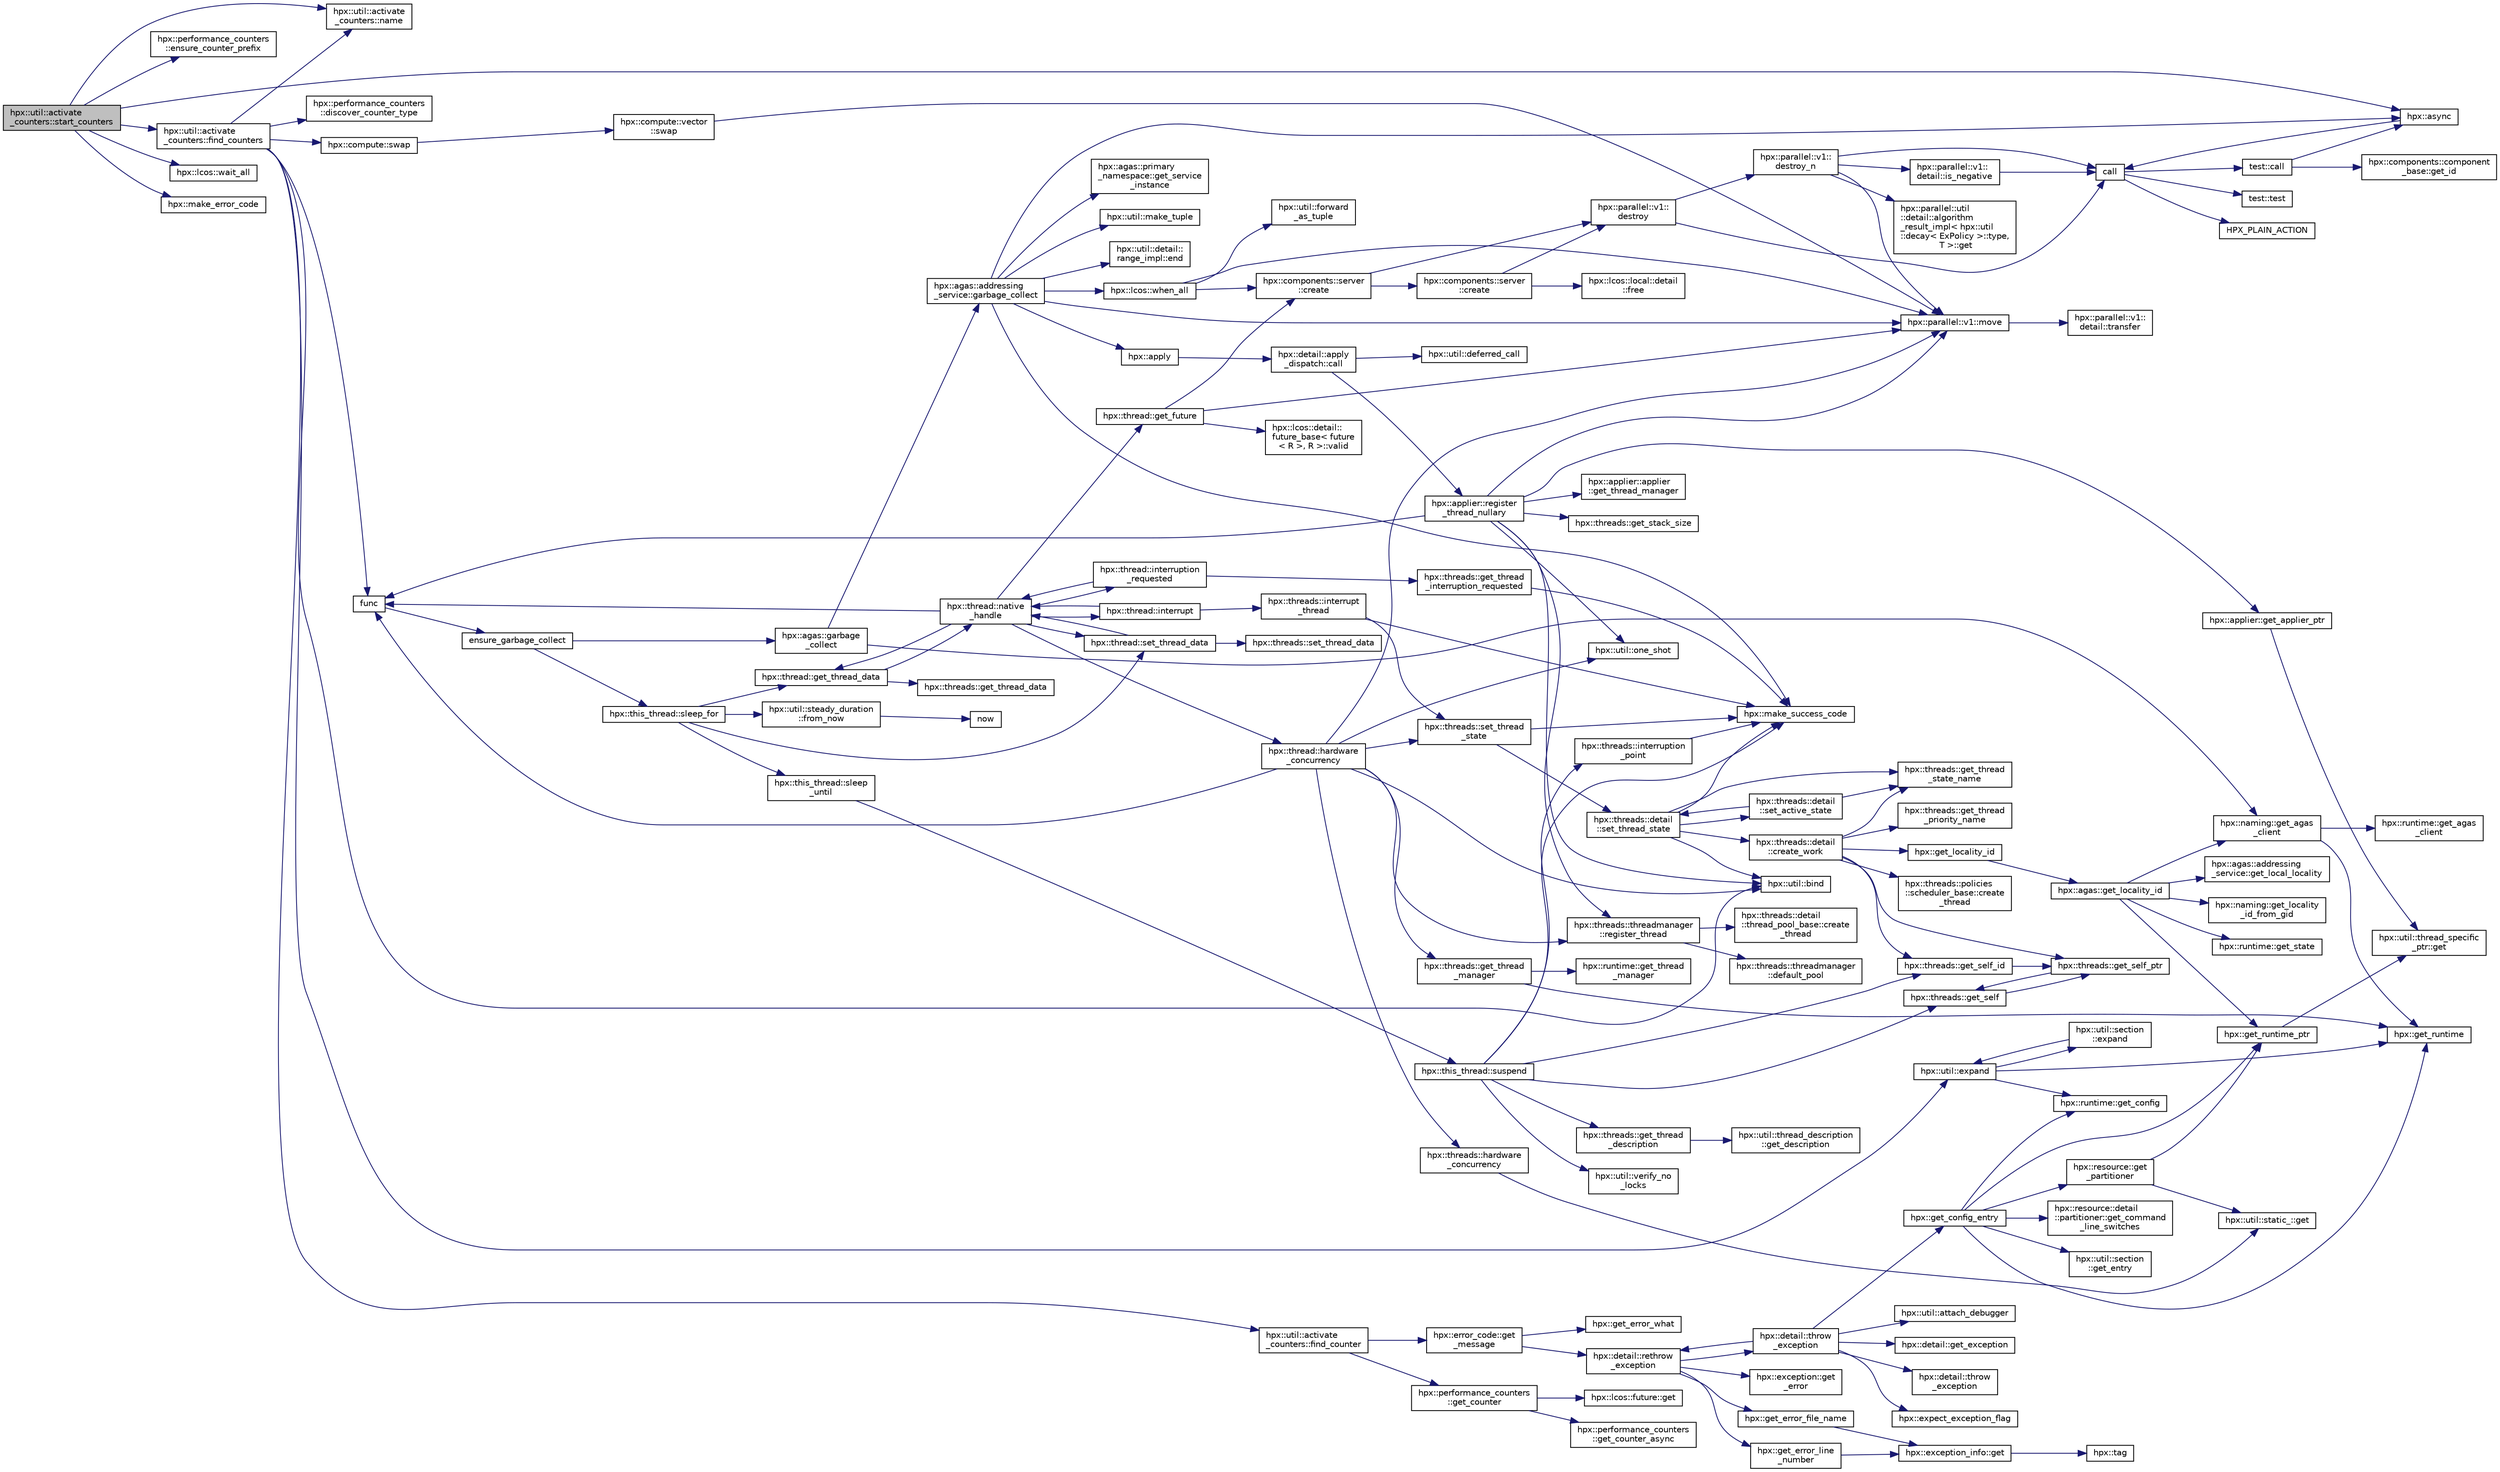 digraph "hpx::util::activate_counters::start_counters"
{
  edge [fontname="Helvetica",fontsize="10",labelfontname="Helvetica",labelfontsize="10"];
  node [fontname="Helvetica",fontsize="10",shape=record];
  rankdir="LR";
  Node309 [label="hpx::util::activate\l_counters::start_counters",height=0.2,width=0.4,color="black", fillcolor="grey75", style="filled", fontcolor="black"];
  Node309 -> Node310 [color="midnightblue",fontsize="10",style="solid",fontname="Helvetica"];
  Node310 [label="hpx::util::activate\l_counters::name",height=0.2,width=0.4,color="black", fillcolor="white", style="filled",URL="$d9/d0b/classhpx_1_1util_1_1activate__counters.html#a8767d09bbc1eaff8fbbfc1d9709897b6"];
  Node309 -> Node311 [color="midnightblue",fontsize="10",style="solid",fontname="Helvetica"];
  Node311 [label="hpx::performance_counters\l::ensure_counter_prefix",height=0.2,width=0.4,color="black", fillcolor="white", style="filled",URL="$d0/d36/namespacehpx_1_1performance__counters.html#af0b1efba2df501bf2e11f2b55f1b35ef"];
  Node309 -> Node312 [color="midnightblue",fontsize="10",style="solid",fontname="Helvetica"];
  Node312 [label="hpx::util::activate\l_counters::find_counters",height=0.2,width=0.4,color="black", fillcolor="white", style="filled",URL="$d9/d0b/classhpx_1_1util_1_1activate__counters.html#a797f766dd5e2416f54a5a91b267bedd4"];
  Node312 -> Node313 [color="midnightblue",fontsize="10",style="solid",fontname="Helvetica"];
  Node313 [label="hpx::compute::swap",height=0.2,width=0.4,color="black", fillcolor="white", style="filled",URL="$d2/d7a/namespacehpx_1_1compute.html#aaaff8090fc8dfbf017866ab8203e20d5",tooltip="Effects: x.swap(y);. "];
  Node313 -> Node314 [color="midnightblue",fontsize="10",style="solid",fontname="Helvetica"];
  Node314 [label="hpx::compute::vector\l::swap",height=0.2,width=0.4,color="black", fillcolor="white", style="filled",URL="$d3/d81/classhpx_1_1compute_1_1vector.html#a8e24c9f3b4b2c93542a1d78a08974d0d"];
  Node314 -> Node315 [color="midnightblue",fontsize="10",style="solid",fontname="Helvetica"];
  Node315 [label="hpx::parallel::v1::move",height=0.2,width=0.4,color="black", fillcolor="white", style="filled",URL="$db/db9/namespacehpx_1_1parallel_1_1v1.html#aa7c4ede081ce786c9d1eb1adff495cfc"];
  Node315 -> Node316 [color="midnightblue",fontsize="10",style="solid",fontname="Helvetica"];
  Node316 [label="hpx::parallel::v1::\ldetail::transfer",height=0.2,width=0.4,color="black", fillcolor="white", style="filled",URL="$d2/ddd/namespacehpx_1_1parallel_1_1v1_1_1detail.html#ab1b56a05e1885ca7cc7ffa1804dd2f3c"];
  Node312 -> Node317 [color="midnightblue",fontsize="10",style="solid",fontname="Helvetica"];
  Node317 [label="func",height=0.2,width=0.4,color="black", fillcolor="white", style="filled",URL="$d8/dfd/id__type__ref__counting__1032_8cpp.html#ab811b86ea5107ffb3351fcaa29d2c652"];
  Node317 -> Node318 [color="midnightblue",fontsize="10",style="solid",fontname="Helvetica"];
  Node318 [label="ensure_garbage_collect",height=0.2,width=0.4,color="black", fillcolor="white", style="filled",URL="$d8/dfd/id__type__ref__counting__1032_8cpp.html#a5264b94bf7c262ac0e521fb290d476d5"];
  Node318 -> Node319 [color="midnightblue",fontsize="10",style="solid",fontname="Helvetica"];
  Node319 [label="hpx::this_thread::sleep_for",height=0.2,width=0.4,color="black", fillcolor="white", style="filled",URL="$d9/d52/namespacehpx_1_1this__thread.html#afc042a5a5fa52eef2d1d177a343435cf"];
  Node319 -> Node320 [color="midnightblue",fontsize="10",style="solid",fontname="Helvetica"];
  Node320 [label="hpx::this_thread::sleep\l_until",height=0.2,width=0.4,color="black", fillcolor="white", style="filled",URL="$d9/d52/namespacehpx_1_1this__thread.html#ae12a853980115b23ff0ab8ca06622658"];
  Node320 -> Node321 [color="midnightblue",fontsize="10",style="solid",fontname="Helvetica"];
  Node321 [label="hpx::this_thread::suspend",height=0.2,width=0.4,color="black", fillcolor="white", style="filled",URL="$d9/d52/namespacehpx_1_1this__thread.html#aca220026fb3014c0881d129fe31c0073"];
  Node321 -> Node322 [color="midnightblue",fontsize="10",style="solid",fontname="Helvetica"];
  Node322 [label="hpx::threads::get_self",height=0.2,width=0.4,color="black", fillcolor="white", style="filled",URL="$d7/d28/namespacehpx_1_1threads.html#a07daf4d6d29233f20d66d41ab7b5b8e8"];
  Node322 -> Node323 [color="midnightblue",fontsize="10",style="solid",fontname="Helvetica"];
  Node323 [label="hpx::threads::get_self_ptr",height=0.2,width=0.4,color="black", fillcolor="white", style="filled",URL="$d7/d28/namespacehpx_1_1threads.html#a22877ae347ad884cde3a51397dad6c53"];
  Node323 -> Node322 [color="midnightblue",fontsize="10",style="solid",fontname="Helvetica"];
  Node321 -> Node324 [color="midnightblue",fontsize="10",style="solid",fontname="Helvetica"];
  Node324 [label="hpx::threads::get_self_id",height=0.2,width=0.4,color="black", fillcolor="white", style="filled",URL="$d7/d28/namespacehpx_1_1threads.html#afafe0f900b9fac3d4ed3c747625c1cfe"];
  Node324 -> Node323 [color="midnightblue",fontsize="10",style="solid",fontname="Helvetica"];
  Node321 -> Node325 [color="midnightblue",fontsize="10",style="solid",fontname="Helvetica"];
  Node325 [label="hpx::threads::interruption\l_point",height=0.2,width=0.4,color="black", fillcolor="white", style="filled",URL="$d7/d28/namespacehpx_1_1threads.html#ada6ec56a12b050707311d8c628089059"];
  Node325 -> Node326 [color="midnightblue",fontsize="10",style="solid",fontname="Helvetica"];
  Node326 [label="hpx::make_success_code",height=0.2,width=0.4,color="black", fillcolor="white", style="filled",URL="$d8/d83/namespacehpx.html#a0e8512a8f49e2a6c8185061181419d8f",tooltip="Returns error_code(hpx::success, \"success\", mode). "];
  Node321 -> Node327 [color="midnightblue",fontsize="10",style="solid",fontname="Helvetica"];
  Node327 [label="hpx::util::verify_no\l_locks",height=0.2,width=0.4,color="black", fillcolor="white", style="filled",URL="$df/dad/namespacehpx_1_1util.html#ae0e1837ee6f09b79b26c2e788d2e9fc9"];
  Node321 -> Node328 [color="midnightblue",fontsize="10",style="solid",fontname="Helvetica"];
  Node328 [label="hpx::threads::get_thread\l_description",height=0.2,width=0.4,color="black", fillcolor="white", style="filled",URL="$d7/d28/namespacehpx_1_1threads.html#a42fc18a7a680f4e8bc633a4b4c956701"];
  Node328 -> Node329 [color="midnightblue",fontsize="10",style="solid",fontname="Helvetica"];
  Node329 [label="hpx::util::thread_description\l::get_description",height=0.2,width=0.4,color="black", fillcolor="white", style="filled",URL="$df/d9e/structhpx_1_1util_1_1thread__description.html#a8c834e14eca6eb228188022577f9f952"];
  Node321 -> Node326 [color="midnightblue",fontsize="10",style="solid",fontname="Helvetica"];
  Node319 -> Node330 [color="midnightblue",fontsize="10",style="solid",fontname="Helvetica"];
  Node330 [label="hpx::util::steady_duration\l::from_now",height=0.2,width=0.4,color="black", fillcolor="white", style="filled",URL="$d9/d4f/classhpx_1_1util_1_1steady__duration.html#a0132206d767cd0f7395507b40111a153"];
  Node330 -> Node331 [color="midnightblue",fontsize="10",style="solid",fontname="Helvetica"];
  Node331 [label="now",height=0.2,width=0.4,color="black", fillcolor="white", style="filled",URL="$de/db3/1d__stencil__1__omp_8cpp.html#a89e9667753dccfac455bd37a7a3a7b16"];
  Node319 -> Node332 [color="midnightblue",fontsize="10",style="solid",fontname="Helvetica"];
  Node332 [label="hpx::thread::get_thread_data",height=0.2,width=0.4,color="black", fillcolor="white", style="filled",URL="$de/d9b/classhpx_1_1thread.html#a4535ef82cec3b953d2c941d20e3e3904"];
  Node332 -> Node333 [color="midnightblue",fontsize="10",style="solid",fontname="Helvetica"];
  Node333 [label="hpx::threads::get_thread_data",height=0.2,width=0.4,color="black", fillcolor="white", style="filled",URL="$d7/d28/namespacehpx_1_1threads.html#a8737931ff6303807225f735b2b384ae4"];
  Node332 -> Node334 [color="midnightblue",fontsize="10",style="solid",fontname="Helvetica"];
  Node334 [label="hpx::thread::native\l_handle",height=0.2,width=0.4,color="black", fillcolor="white", style="filled",URL="$de/d9b/classhpx_1_1thread.html#acf48190d264ab64c1c4ec99d0b421b5a"];
  Node334 -> Node335 [color="midnightblue",fontsize="10",style="solid",fontname="Helvetica"];
  Node335 [label="hpx::thread::hardware\l_concurrency",height=0.2,width=0.4,color="black", fillcolor="white", style="filled",URL="$de/d9b/classhpx_1_1thread.html#a8e4fff210e02485ba493bc3a2a956c03"];
  Node335 -> Node336 [color="midnightblue",fontsize="10",style="solid",fontname="Helvetica"];
  Node336 [label="hpx::threads::hardware\l_concurrency",height=0.2,width=0.4,color="black", fillcolor="white", style="filled",URL="$d7/d28/namespacehpx_1_1threads.html#aa8752a235478d2ad7b5ac467b63ab527"];
  Node336 -> Node337 [color="midnightblue",fontsize="10",style="solid",fontname="Helvetica"];
  Node337 [label="hpx::util::static_::get",height=0.2,width=0.4,color="black", fillcolor="white", style="filled",URL="$d3/dbb/structhpx_1_1util_1_1static__.html#a2967c633948a3bf17a3b5405ef5a8318"];
  Node335 -> Node317 [color="midnightblue",fontsize="10",style="solid",fontname="Helvetica"];
  Node335 -> Node338 [color="midnightblue",fontsize="10",style="solid",fontname="Helvetica"];
  Node338 [label="hpx::util::bind",height=0.2,width=0.4,color="black", fillcolor="white", style="filled",URL="$df/dad/namespacehpx_1_1util.html#ad844caedf82a0173d6909d910c3e48c6"];
  Node335 -> Node339 [color="midnightblue",fontsize="10",style="solid",fontname="Helvetica"];
  Node339 [label="hpx::util::one_shot",height=0.2,width=0.4,color="black", fillcolor="white", style="filled",URL="$df/dad/namespacehpx_1_1util.html#a273e61be42a72415291e0ec0a4f28c7a"];
  Node335 -> Node315 [color="midnightblue",fontsize="10",style="solid",fontname="Helvetica"];
  Node335 -> Node340 [color="midnightblue",fontsize="10",style="solid",fontname="Helvetica"];
  Node340 [label="hpx::threads::get_thread\l_manager",height=0.2,width=0.4,color="black", fillcolor="white", style="filled",URL="$d7/d28/namespacehpx_1_1threads.html#a076973c3a53beadde7d967e22c4f6cce"];
  Node340 -> Node341 [color="midnightblue",fontsize="10",style="solid",fontname="Helvetica"];
  Node341 [label="hpx::get_runtime",height=0.2,width=0.4,color="black", fillcolor="white", style="filled",URL="$d8/d83/namespacehpx.html#aef902cc6c7dd3b9fbadf34d1e850a070"];
  Node340 -> Node342 [color="midnightblue",fontsize="10",style="solid",fontname="Helvetica"];
  Node342 [label="hpx::runtime::get_thread\l_manager",height=0.2,width=0.4,color="black", fillcolor="white", style="filled",URL="$d0/d7b/classhpx_1_1runtime.html#a865b12d57fcd44a8d3dda3e35414f563"];
  Node335 -> Node343 [color="midnightblue",fontsize="10",style="solid",fontname="Helvetica"];
  Node343 [label="hpx::threads::threadmanager\l::register_thread",height=0.2,width=0.4,color="black", fillcolor="white", style="filled",URL="$d5/daa/classhpx_1_1threads_1_1threadmanager.html#a7f79c7578e08a60ca45eb276ce8133d8"];
  Node343 -> Node344 [color="midnightblue",fontsize="10",style="solid",fontname="Helvetica"];
  Node344 [label="hpx::threads::threadmanager\l::default_pool",height=0.2,width=0.4,color="black", fillcolor="white", style="filled",URL="$d5/daa/classhpx_1_1threads_1_1threadmanager.html#a851f067d03b5dd1c5e6a9a6a841e05df"];
  Node343 -> Node345 [color="midnightblue",fontsize="10",style="solid",fontname="Helvetica"];
  Node345 [label="hpx::threads::detail\l::thread_pool_base::create\l_thread",height=0.2,width=0.4,color="black", fillcolor="white", style="filled",URL="$de/dae/classhpx_1_1threads_1_1detail_1_1thread__pool__base.html#ad35d3779eef6f4528e62a26d71b34b34"];
  Node335 -> Node346 [color="midnightblue",fontsize="10",style="solid",fontname="Helvetica"];
  Node346 [label="hpx::threads::set_thread\l_state",height=0.2,width=0.4,color="black", fillcolor="white", style="filled",URL="$d7/d28/namespacehpx_1_1threads.html#ac0690ad16ad778bcc79dcd727cc33025",tooltip="Set the thread state of the thread referenced by the thread_id id. "];
  Node346 -> Node326 [color="midnightblue",fontsize="10",style="solid",fontname="Helvetica"];
  Node346 -> Node347 [color="midnightblue",fontsize="10",style="solid",fontname="Helvetica"];
  Node347 [label="hpx::threads::detail\l::set_thread_state",height=0.2,width=0.4,color="black", fillcolor="white", style="filled",URL="$d2/dd1/namespacehpx_1_1threads_1_1detail.html#af85ddc854c4a149bf1738eb1b111b9ab"];
  Node347 -> Node348 [color="midnightblue",fontsize="10",style="solid",fontname="Helvetica"];
  Node348 [label="hpx::threads::get_thread\l_state_name",height=0.2,width=0.4,color="black", fillcolor="white", style="filled",URL="$d7/d28/namespacehpx_1_1threads.html#a26f91ea8d2195f165c033241c5cd11db"];
  Node347 -> Node326 [color="midnightblue",fontsize="10",style="solid",fontname="Helvetica"];
  Node347 -> Node338 [color="midnightblue",fontsize="10",style="solid",fontname="Helvetica"];
  Node347 -> Node349 [color="midnightblue",fontsize="10",style="solid",fontname="Helvetica"];
  Node349 [label="hpx::threads::detail\l::set_active_state",height=0.2,width=0.4,color="black", fillcolor="white", style="filled",URL="$d2/dd1/namespacehpx_1_1threads_1_1detail.html#a45884a5bf04ad66a4f259231a3947e76"];
  Node349 -> Node348 [color="midnightblue",fontsize="10",style="solid",fontname="Helvetica"];
  Node349 -> Node347 [color="midnightblue",fontsize="10",style="solid",fontname="Helvetica"];
  Node347 -> Node350 [color="midnightblue",fontsize="10",style="solid",fontname="Helvetica"];
  Node350 [label="hpx::threads::detail\l::create_work",height=0.2,width=0.4,color="black", fillcolor="white", style="filled",URL="$d2/dd1/namespacehpx_1_1threads_1_1detail.html#ae22384a3c1b1a1940032fad068fb54b1"];
  Node350 -> Node348 [color="midnightblue",fontsize="10",style="solid",fontname="Helvetica"];
  Node350 -> Node351 [color="midnightblue",fontsize="10",style="solid",fontname="Helvetica"];
  Node351 [label="hpx::threads::get_thread\l_priority_name",height=0.2,width=0.4,color="black", fillcolor="white", style="filled",URL="$d7/d28/namespacehpx_1_1threads.html#a9c6b2fec0c1cf5b06ff83ce756ca6d42"];
  Node350 -> Node323 [color="midnightblue",fontsize="10",style="solid",fontname="Helvetica"];
  Node350 -> Node324 [color="midnightblue",fontsize="10",style="solid",fontname="Helvetica"];
  Node350 -> Node352 [color="midnightblue",fontsize="10",style="solid",fontname="Helvetica"];
  Node352 [label="hpx::get_locality_id",height=0.2,width=0.4,color="black", fillcolor="white", style="filled",URL="$d8/d83/namespacehpx.html#a158d7c54a657bb364c1704033010697b",tooltip="Return the number of the locality this function is being called from. "];
  Node352 -> Node353 [color="midnightblue",fontsize="10",style="solid",fontname="Helvetica"];
  Node353 [label="hpx::agas::get_locality_id",height=0.2,width=0.4,color="black", fillcolor="white", style="filled",URL="$dc/d54/namespacehpx_1_1agas.html#a491cc2ddecdf0f1a9129900caa6a4d3e"];
  Node353 -> Node354 [color="midnightblue",fontsize="10",style="solid",fontname="Helvetica"];
  Node354 [label="hpx::get_runtime_ptr",height=0.2,width=0.4,color="black", fillcolor="white", style="filled",URL="$d8/d83/namespacehpx.html#af29daf2bb3e01b4d6495a1742b6cce64"];
  Node354 -> Node355 [color="midnightblue",fontsize="10",style="solid",fontname="Helvetica"];
  Node355 [label="hpx::util::thread_specific\l_ptr::get",height=0.2,width=0.4,color="black", fillcolor="white", style="filled",URL="$d4/d4c/structhpx_1_1util_1_1thread__specific__ptr.html#a3b27d8520710478aa41d1f74206bdba9"];
  Node353 -> Node356 [color="midnightblue",fontsize="10",style="solid",fontname="Helvetica"];
  Node356 [label="hpx::runtime::get_state",height=0.2,width=0.4,color="black", fillcolor="white", style="filled",URL="$d0/d7b/classhpx_1_1runtime.html#ab405f80e060dac95d624520f38b0524c"];
  Node353 -> Node357 [color="midnightblue",fontsize="10",style="solid",fontname="Helvetica"];
  Node357 [label="hpx::naming::get_agas\l_client",height=0.2,width=0.4,color="black", fillcolor="white", style="filled",URL="$d4/dc9/namespacehpx_1_1naming.html#a0408fffd5d34b620712a801b0ae3b032"];
  Node357 -> Node341 [color="midnightblue",fontsize="10",style="solid",fontname="Helvetica"];
  Node357 -> Node358 [color="midnightblue",fontsize="10",style="solid",fontname="Helvetica"];
  Node358 [label="hpx::runtime::get_agas\l_client",height=0.2,width=0.4,color="black", fillcolor="white", style="filled",URL="$d0/d7b/classhpx_1_1runtime.html#aeb5dddd30d6b9861669af8ad44d1a96a"];
  Node353 -> Node359 [color="midnightblue",fontsize="10",style="solid",fontname="Helvetica"];
  Node359 [label="hpx::agas::addressing\l_service::get_local_locality",height=0.2,width=0.4,color="black", fillcolor="white", style="filled",URL="$db/d58/structhpx_1_1agas_1_1addressing__service.html#ab52c19a37c2a7a006c6c15f90ad0539c"];
  Node353 -> Node360 [color="midnightblue",fontsize="10",style="solid",fontname="Helvetica"];
  Node360 [label="hpx::naming::get_locality\l_id_from_gid",height=0.2,width=0.4,color="black", fillcolor="white", style="filled",URL="$d4/dc9/namespacehpx_1_1naming.html#a7fd43037784560bd04fda9b49e33529f"];
  Node350 -> Node361 [color="midnightblue",fontsize="10",style="solid",fontname="Helvetica"];
  Node361 [label="hpx::threads::policies\l::scheduler_base::create\l_thread",height=0.2,width=0.4,color="black", fillcolor="white", style="filled",URL="$dd/d7e/structhpx_1_1threads_1_1policies_1_1scheduler__base.html#ad3b05cd7f363cc8e8410ce368c3794e0"];
  Node334 -> Node362 [color="midnightblue",fontsize="10",style="solid",fontname="Helvetica"];
  Node362 [label="hpx::thread::interrupt",height=0.2,width=0.4,color="black", fillcolor="white", style="filled",URL="$de/d9b/classhpx_1_1thread.html#ac34d0d033aa743c476a79dbc2e1a8a39"];
  Node362 -> Node363 [color="midnightblue",fontsize="10",style="solid",fontname="Helvetica"];
  Node363 [label="hpx::threads::interrupt\l_thread",height=0.2,width=0.4,color="black", fillcolor="white", style="filled",URL="$d7/d28/namespacehpx_1_1threads.html#a6bdda1a2aab61b9b13d274b5155d7e73"];
  Node363 -> Node326 [color="midnightblue",fontsize="10",style="solid",fontname="Helvetica"];
  Node363 -> Node346 [color="midnightblue",fontsize="10",style="solid",fontname="Helvetica"];
  Node362 -> Node334 [color="midnightblue",fontsize="10",style="solid",fontname="Helvetica"];
  Node334 -> Node364 [color="midnightblue",fontsize="10",style="solid",fontname="Helvetica"];
  Node364 [label="hpx::thread::interruption\l_requested",height=0.2,width=0.4,color="black", fillcolor="white", style="filled",URL="$de/d9b/classhpx_1_1thread.html#a33276bb4c20bbb0b1978944e18ef71b8"];
  Node364 -> Node365 [color="midnightblue",fontsize="10",style="solid",fontname="Helvetica"];
  Node365 [label="hpx::threads::get_thread\l_interruption_requested",height=0.2,width=0.4,color="black", fillcolor="white", style="filled",URL="$d7/d28/namespacehpx_1_1threads.html#ae64a7fdb8b5c8bac7be0c8282672a03b"];
  Node365 -> Node326 [color="midnightblue",fontsize="10",style="solid",fontname="Helvetica"];
  Node364 -> Node334 [color="midnightblue",fontsize="10",style="solid",fontname="Helvetica"];
  Node334 -> Node366 [color="midnightblue",fontsize="10",style="solid",fontname="Helvetica"];
  Node366 [label="hpx::thread::get_future",height=0.2,width=0.4,color="black", fillcolor="white", style="filled",URL="$de/d9b/classhpx_1_1thread.html#a87fdb0d8da826366fc190ed224900a64"];
  Node366 -> Node367 [color="midnightblue",fontsize="10",style="solid",fontname="Helvetica"];
  Node367 [label="hpx::lcos::detail::\lfuture_base\< future\l\< R \>, R \>::valid",height=0.2,width=0.4,color="black", fillcolor="white", style="filled",URL="$d5/dd7/classhpx_1_1lcos_1_1detail_1_1future__base.html#aaf7beb7374815614363033bd96573e75"];
  Node366 -> Node368 [color="midnightblue",fontsize="10",style="solid",fontname="Helvetica"];
  Node368 [label="hpx::components::server\l::create",height=0.2,width=0.4,color="black", fillcolor="white", style="filled",URL="$d2/da2/namespacehpx_1_1components_1_1server.html#ac776c89f3d68ceb910e8cee9fa937ab4",tooltip="Create arrays of components using their default constructor. "];
  Node368 -> Node369 [color="midnightblue",fontsize="10",style="solid",fontname="Helvetica"];
  Node369 [label="hpx::components::server\l::create",height=0.2,width=0.4,color="black", fillcolor="white", style="filled",URL="$d2/da2/namespacehpx_1_1components_1_1server.html#a77d26de181c97b444565e230577981bd"];
  Node369 -> Node370 [color="midnightblue",fontsize="10",style="solid",fontname="Helvetica"];
  Node370 [label="hpx::lcos::local::detail\l::free",height=0.2,width=0.4,color="black", fillcolor="white", style="filled",URL="$d4/dcb/namespacehpx_1_1lcos_1_1local_1_1detail.html#a55a940f019734e9bb045dc123cd80e48"];
  Node369 -> Node371 [color="midnightblue",fontsize="10",style="solid",fontname="Helvetica"];
  Node371 [label="hpx::parallel::v1::\ldestroy",height=0.2,width=0.4,color="black", fillcolor="white", style="filled",URL="$db/db9/namespacehpx_1_1parallel_1_1v1.html#acf303558375048e8a7cc9a2c2e09477f"];
  Node371 -> Node372 [color="midnightblue",fontsize="10",style="solid",fontname="Helvetica"];
  Node372 [label="call",height=0.2,width=0.4,color="black", fillcolor="white", style="filled",URL="$d2/d67/promise__1620_8cpp.html#a58357f0b82bc761e1d0b9091ed563a70"];
  Node372 -> Node373 [color="midnightblue",fontsize="10",style="solid",fontname="Helvetica"];
  Node373 [label="test::test",height=0.2,width=0.4,color="black", fillcolor="white", style="filled",URL="$d8/d89/structtest.html#ab42d5ece712d716b04cb3f686f297a26"];
  Node372 -> Node374 [color="midnightblue",fontsize="10",style="solid",fontname="Helvetica"];
  Node374 [label="HPX_PLAIN_ACTION",height=0.2,width=0.4,color="black", fillcolor="white", style="filled",URL="$d2/d67/promise__1620_8cpp.html#ab96aab827a4b1fcaf66cfe0ba83fef23"];
  Node372 -> Node375 [color="midnightblue",fontsize="10",style="solid",fontname="Helvetica"];
  Node375 [label="test::call",height=0.2,width=0.4,color="black", fillcolor="white", style="filled",URL="$d8/d89/structtest.html#aeb29e7ed6518b9426ccf1344c52620ae"];
  Node375 -> Node376 [color="midnightblue",fontsize="10",style="solid",fontname="Helvetica"];
  Node376 [label="hpx::async",height=0.2,width=0.4,color="black", fillcolor="white", style="filled",URL="$d8/d83/namespacehpx.html#acb7d8e37b73b823956ce144f9a57eaa4"];
  Node376 -> Node372 [color="midnightblue",fontsize="10",style="solid",fontname="Helvetica"];
  Node375 -> Node377 [color="midnightblue",fontsize="10",style="solid",fontname="Helvetica"];
  Node377 [label="hpx::components::component\l_base::get_id",height=0.2,width=0.4,color="black", fillcolor="white", style="filled",URL="$d2/de6/classhpx_1_1components_1_1component__base.html#a4c8fd93514039bdf01c48d66d82b19cd"];
  Node371 -> Node378 [color="midnightblue",fontsize="10",style="solid",fontname="Helvetica"];
  Node378 [label="hpx::parallel::v1::\ldestroy_n",height=0.2,width=0.4,color="black", fillcolor="white", style="filled",URL="$db/db9/namespacehpx_1_1parallel_1_1v1.html#a71d0691132a300690163f5636bcd5bd3"];
  Node378 -> Node379 [color="midnightblue",fontsize="10",style="solid",fontname="Helvetica"];
  Node379 [label="hpx::parallel::v1::\ldetail::is_negative",height=0.2,width=0.4,color="black", fillcolor="white", style="filled",URL="$d2/ddd/namespacehpx_1_1parallel_1_1v1_1_1detail.html#adf2e40fc4b20ad0fd442ee3118a4d527"];
  Node379 -> Node372 [color="midnightblue",fontsize="10",style="solid",fontname="Helvetica"];
  Node378 -> Node380 [color="midnightblue",fontsize="10",style="solid",fontname="Helvetica"];
  Node380 [label="hpx::parallel::util\l::detail::algorithm\l_result_impl\< hpx::util\l::decay\< ExPolicy \>::type,\l T \>::get",height=0.2,width=0.4,color="black", fillcolor="white", style="filled",URL="$d2/d42/structhpx_1_1parallel_1_1util_1_1detail_1_1algorithm__result__impl.html#ab5b051e8ec74eff5e0e62fd63f5d377e"];
  Node378 -> Node315 [color="midnightblue",fontsize="10",style="solid",fontname="Helvetica"];
  Node378 -> Node372 [color="midnightblue",fontsize="10",style="solid",fontname="Helvetica"];
  Node368 -> Node371 [color="midnightblue",fontsize="10",style="solid",fontname="Helvetica"];
  Node366 -> Node315 [color="midnightblue",fontsize="10",style="solid",fontname="Helvetica"];
  Node334 -> Node332 [color="midnightblue",fontsize="10",style="solid",fontname="Helvetica"];
  Node334 -> Node381 [color="midnightblue",fontsize="10",style="solid",fontname="Helvetica"];
  Node381 [label="hpx::thread::set_thread_data",height=0.2,width=0.4,color="black", fillcolor="white", style="filled",URL="$de/d9b/classhpx_1_1thread.html#a7317a3cf5251f3b33c990449570d4cea"];
  Node381 -> Node382 [color="midnightblue",fontsize="10",style="solid",fontname="Helvetica"];
  Node382 [label="hpx::threads::set_thread_data",height=0.2,width=0.4,color="black", fillcolor="white", style="filled",URL="$d7/d28/namespacehpx_1_1threads.html#a00a625acc149fce3ae38e4340454acf7"];
  Node381 -> Node334 [color="midnightblue",fontsize="10",style="solid",fontname="Helvetica"];
  Node334 -> Node317 [color="midnightblue",fontsize="10",style="solid",fontname="Helvetica"];
  Node319 -> Node381 [color="midnightblue",fontsize="10",style="solid",fontname="Helvetica"];
  Node318 -> Node383 [color="midnightblue",fontsize="10",style="solid",fontname="Helvetica"];
  Node383 [label="hpx::agas::garbage\l_collect",height=0.2,width=0.4,color="black", fillcolor="white", style="filled",URL="$dc/d54/namespacehpx_1_1agas.html#a951337adc4f9bd6df00a50737468e911"];
  Node383 -> Node357 [color="midnightblue",fontsize="10",style="solid",fontname="Helvetica"];
  Node383 -> Node384 [color="midnightblue",fontsize="10",style="solid",fontname="Helvetica"];
  Node384 [label="hpx::agas::addressing\l_service::garbage_collect",height=0.2,width=0.4,color="black", fillcolor="white", style="filled",URL="$db/d58/structhpx_1_1agas_1_1addressing__service.html#a87dcae0eacf6e62d5103ebf516d86f63"];
  Node384 -> Node326 [color="midnightblue",fontsize="10",style="solid",fontname="Helvetica"];
  Node384 -> Node385 [color="midnightblue",fontsize="10",style="solid",fontname="Helvetica"];
  Node385 [label="hpx::agas::primary\l_namespace::get_service\l_instance",height=0.2,width=0.4,color="black", fillcolor="white", style="filled",URL="$d1/d43/structhpx_1_1agas_1_1primary__namespace.html#a7630ff0f30ff8c23b13b4672c5350e2e"];
  Node384 -> Node386 [color="midnightblue",fontsize="10",style="solid",fontname="Helvetica"];
  Node386 [label="hpx::util::make_tuple",height=0.2,width=0.4,color="black", fillcolor="white", style="filled",URL="$df/dad/namespacehpx_1_1util.html#a06fa74211a987d208e013f400a9f5328"];
  Node384 -> Node387 [color="midnightblue",fontsize="10",style="solid",fontname="Helvetica"];
  Node387 [label="hpx::util::detail::\lrange_impl::end",height=0.2,width=0.4,color="black", fillcolor="white", style="filled",URL="$d4/d4a/namespacehpx_1_1util_1_1detail_1_1range__impl.html#afb2ea48b0902f52ee4d8b764807b4316"];
  Node384 -> Node388 [color="midnightblue",fontsize="10",style="solid",fontname="Helvetica"];
  Node388 [label="hpx::apply",height=0.2,width=0.4,color="black", fillcolor="white", style="filled",URL="$d8/d83/namespacehpx.html#aa87762f0db0731d385f3fdfdb25d59fc"];
  Node388 -> Node389 [color="midnightblue",fontsize="10",style="solid",fontname="Helvetica"];
  Node389 [label="hpx::detail::apply\l_dispatch::call",height=0.2,width=0.4,color="black", fillcolor="white", style="filled",URL="$db/de8/structhpx_1_1detail_1_1apply__dispatch.html#a0755fab16d281e74bcff0f8045be9459"];
  Node389 -> Node390 [color="midnightblue",fontsize="10",style="solid",fontname="Helvetica"];
  Node390 [label="hpx::applier::register\l_thread_nullary",height=0.2,width=0.4,color="black", fillcolor="white", style="filled",URL="$d8/dcb/namespacehpx_1_1applier.html#a401cd1145927e58d74d1eb52aaccd936"];
  Node390 -> Node391 [color="midnightblue",fontsize="10",style="solid",fontname="Helvetica"];
  Node391 [label="hpx::applier::get_applier_ptr",height=0.2,width=0.4,color="black", fillcolor="white", style="filled",URL="$d8/dcb/namespacehpx_1_1applier.html#a617483cf2b77ad3a0aa428ade7b35299"];
  Node391 -> Node355 [color="midnightblue",fontsize="10",style="solid",fontname="Helvetica"];
  Node390 -> Node317 [color="midnightblue",fontsize="10",style="solid",fontname="Helvetica"];
  Node390 -> Node338 [color="midnightblue",fontsize="10",style="solid",fontname="Helvetica"];
  Node390 -> Node339 [color="midnightblue",fontsize="10",style="solid",fontname="Helvetica"];
  Node390 -> Node315 [color="midnightblue",fontsize="10",style="solid",fontname="Helvetica"];
  Node390 -> Node392 [color="midnightblue",fontsize="10",style="solid",fontname="Helvetica"];
  Node392 [label="hpx::threads::get_stack_size",height=0.2,width=0.4,color="black", fillcolor="white", style="filled",URL="$d7/d28/namespacehpx_1_1threads.html#af597241b3c2785150be206737ca04aa6",tooltip="The get_stack_size function is part of the thread related API. It. "];
  Node390 -> Node393 [color="midnightblue",fontsize="10",style="solid",fontname="Helvetica"];
  Node393 [label="hpx::applier::applier\l::get_thread_manager",height=0.2,width=0.4,color="black", fillcolor="white", style="filled",URL="$da/dcb/classhpx_1_1applier_1_1applier.html#acc36d583973701e573be39da97bba866",tooltip="Access the thread-manager instance associated with this applier. "];
  Node390 -> Node343 [color="midnightblue",fontsize="10",style="solid",fontname="Helvetica"];
  Node389 -> Node394 [color="midnightblue",fontsize="10",style="solid",fontname="Helvetica"];
  Node394 [label="hpx::util::deferred_call",height=0.2,width=0.4,color="black", fillcolor="white", style="filled",URL="$df/dad/namespacehpx_1_1util.html#acdded623c658a7a3436f7e76bc9d881c"];
  Node384 -> Node315 [color="midnightblue",fontsize="10",style="solid",fontname="Helvetica"];
  Node384 -> Node376 [color="midnightblue",fontsize="10",style="solid",fontname="Helvetica"];
  Node384 -> Node395 [color="midnightblue",fontsize="10",style="solid",fontname="Helvetica"];
  Node395 [label="hpx::lcos::when_all",height=0.2,width=0.4,color="black", fillcolor="white", style="filled",URL="$d2/dc9/namespacehpx_1_1lcos.html#a1a6fb024d8690923fb185d5aee204d54"];
  Node395 -> Node396 [color="midnightblue",fontsize="10",style="solid",fontname="Helvetica"];
  Node396 [label="hpx::util::forward\l_as_tuple",height=0.2,width=0.4,color="black", fillcolor="white", style="filled",URL="$df/dad/namespacehpx_1_1util.html#ab7c31e3f24c3302a4f67b6735a6fa597"];
  Node395 -> Node315 [color="midnightblue",fontsize="10",style="solid",fontname="Helvetica"];
  Node395 -> Node368 [color="midnightblue",fontsize="10",style="solid",fontname="Helvetica"];
  Node312 -> Node338 [color="midnightblue",fontsize="10",style="solid",fontname="Helvetica"];
  Node312 -> Node397 [color="midnightblue",fontsize="10",style="solid",fontname="Helvetica"];
  Node397 [label="hpx::util::activate\l_counters::find_counter",height=0.2,width=0.4,color="black", fillcolor="white", style="filled",URL="$d9/d0b/classhpx_1_1util_1_1activate__counters.html#acc7f93dc5cd3bf46dbcfbe72012f2ff6"];
  Node397 -> Node398 [color="midnightblue",fontsize="10",style="solid",fontname="Helvetica"];
  Node398 [label="hpx::performance_counters\l::get_counter",height=0.2,width=0.4,color="black", fillcolor="white", style="filled",URL="$d0/d36/namespacehpx_1_1performance__counters.html#ab7849064e361c28c8975a47717e5f05e"];
  Node398 -> Node399 [color="midnightblue",fontsize="10",style="solid",fontname="Helvetica"];
  Node399 [label="hpx::performance_counters\l::get_counter_async",height=0.2,width=0.4,color="black", fillcolor="white", style="filled",URL="$d0/d36/namespacehpx_1_1performance__counters.html#aa69496dbba46619d8d3179c86801f1c7",tooltip="Get the global id of an existing performance counter, if the counter does not exist yet..."];
  Node398 -> Node400 [color="midnightblue",fontsize="10",style="solid",fontname="Helvetica"];
  Node400 [label="hpx::lcos::future::get",height=0.2,width=0.4,color="black", fillcolor="white", style="filled",URL="$d0/d33/classhpx_1_1lcos_1_1future.html#a8c28269486d5620ac48af349f17bb41c"];
  Node397 -> Node401 [color="midnightblue",fontsize="10",style="solid",fontname="Helvetica"];
  Node401 [label="hpx::error_code::get\l_message",height=0.2,width=0.4,color="black", fillcolor="white", style="filled",URL="$d0/ddf/classhpx_1_1error__code.html#a70ab613bf2dfd57edc658b4acc680a63"];
  Node401 -> Node402 [color="midnightblue",fontsize="10",style="solid",fontname="Helvetica"];
  Node402 [label="hpx::detail::rethrow\l_exception",height=0.2,width=0.4,color="black", fillcolor="white", style="filled",URL="$d5/dbe/namespacehpx_1_1detail.html#aee8c9834a58f5c303ab3458b3b47d557"];
  Node402 -> Node403 [color="midnightblue",fontsize="10",style="solid",fontname="Helvetica"];
  Node403 [label="hpx::detail::throw\l_exception",height=0.2,width=0.4,color="black", fillcolor="white", style="filled",URL="$d5/dbe/namespacehpx_1_1detail.html#a6366f24c7da7fddd56679cb4f108689d"];
  Node403 -> Node404 [color="midnightblue",fontsize="10",style="solid",fontname="Helvetica"];
  Node404 [label="hpx::expect_exception_flag",height=0.2,width=0.4,color="black", fillcolor="white", style="filled",URL="$d8/d83/namespacehpx.html#ab67c753a0a830fd90332e88a18377f90"];
  Node403 -> Node405 [color="midnightblue",fontsize="10",style="solid",fontname="Helvetica"];
  Node405 [label="hpx::get_config_entry",height=0.2,width=0.4,color="black", fillcolor="white", style="filled",URL="$d8/d83/namespacehpx.html#a097240e6744bc8905f708932da401835",tooltip="Retrieve the string value of a configuration entry given by key. "];
  Node405 -> Node354 [color="midnightblue",fontsize="10",style="solid",fontname="Helvetica"];
  Node405 -> Node341 [color="midnightblue",fontsize="10",style="solid",fontname="Helvetica"];
  Node405 -> Node406 [color="midnightblue",fontsize="10",style="solid",fontname="Helvetica"];
  Node406 [label="hpx::runtime::get_config",height=0.2,width=0.4,color="black", fillcolor="white", style="filled",URL="$d0/d7b/classhpx_1_1runtime.html#a0bfe0241e54b1fe1dd4ec181d944de43",tooltip="access configuration information "];
  Node405 -> Node407 [color="midnightblue",fontsize="10",style="solid",fontname="Helvetica"];
  Node407 [label="hpx::util::section\l::get_entry",height=0.2,width=0.4,color="black", fillcolor="white", style="filled",URL="$dd/de4/classhpx_1_1util_1_1section.html#a02ac2ca2a4490347405dec03df46af88"];
  Node405 -> Node408 [color="midnightblue",fontsize="10",style="solid",fontname="Helvetica"];
  Node408 [label="hpx::resource::get\l_partitioner",height=0.2,width=0.4,color="black", fillcolor="white", style="filled",URL="$dd/da5/namespacehpx_1_1resource.html#af91354c369d9a22a00581d6b6da7d0ee"];
  Node408 -> Node337 [color="midnightblue",fontsize="10",style="solid",fontname="Helvetica"];
  Node408 -> Node354 [color="midnightblue",fontsize="10",style="solid",fontname="Helvetica"];
  Node405 -> Node409 [color="midnightblue",fontsize="10",style="solid",fontname="Helvetica"];
  Node409 [label="hpx::resource::detail\l::partitioner::get_command\l_line_switches",height=0.2,width=0.4,color="black", fillcolor="white", style="filled",URL="$d0/dab/classhpx_1_1resource_1_1detail_1_1partitioner.html#a16fe01dd59b2c89bd556788b5713522e"];
  Node403 -> Node410 [color="midnightblue",fontsize="10",style="solid",fontname="Helvetica"];
  Node410 [label="hpx::util::attach_debugger",height=0.2,width=0.4,color="black", fillcolor="white", style="filled",URL="$df/dad/namespacehpx_1_1util.html#a4d53a5f5c04d022a87d71b19af5d14f3"];
  Node403 -> Node402 [color="midnightblue",fontsize="10",style="solid",fontname="Helvetica"];
  Node403 -> Node411 [color="midnightblue",fontsize="10",style="solid",fontname="Helvetica"];
  Node411 [label="hpx::detail::get_exception",height=0.2,width=0.4,color="black", fillcolor="white", style="filled",URL="$d5/dbe/namespacehpx_1_1detail.html#aeddff6225bf1465af33dd657d550796b"];
  Node403 -> Node412 [color="midnightblue",fontsize="10",style="solid",fontname="Helvetica"];
  Node412 [label="hpx::detail::throw\l_exception",height=0.2,width=0.4,color="black", fillcolor="white", style="filled",URL="$d5/dbe/namespacehpx_1_1detail.html#a2ae7ed92c53dbd2adaa2ae33d3433370"];
  Node402 -> Node413 [color="midnightblue",fontsize="10",style="solid",fontname="Helvetica"];
  Node413 [label="hpx::exception::get\l_error",height=0.2,width=0.4,color="black", fillcolor="white", style="filled",URL="$de/d25/classhpx_1_1exception.html#a427fc21f422d4a796cf7e8f7b74c1fe1"];
  Node402 -> Node414 [color="midnightblue",fontsize="10",style="solid",fontname="Helvetica"];
  Node414 [label="hpx::get_error_file_name",height=0.2,width=0.4,color="black", fillcolor="white", style="filled",URL="$d8/d83/namespacehpx.html#a0af92c8ff70bbc40c078ef06a2ff4647",tooltip="Return the (source code) file name of the function from which the exception was thrown. "];
  Node414 -> Node415 [color="midnightblue",fontsize="10",style="solid",fontname="Helvetica"];
  Node415 [label="hpx::exception_info::get",height=0.2,width=0.4,color="black", fillcolor="white", style="filled",URL="$d9/dd9/classhpx_1_1exception__info.html#a5185a3dd356feafdff056cc4004d15b4"];
  Node415 -> Node416 [color="midnightblue",fontsize="10",style="solid",fontname="Helvetica"];
  Node416 [label="hpx::tag",height=0.2,width=0.4,color="black", fillcolor="white", style="filled",URL="$d8/d83/namespacehpx.html#ab8a2c6d15512607b77dc35c2cbffbd24"];
  Node402 -> Node417 [color="midnightblue",fontsize="10",style="solid",fontname="Helvetica"];
  Node417 [label="hpx::get_error_line\l_number",height=0.2,width=0.4,color="black", fillcolor="white", style="filled",URL="$d8/d83/namespacehpx.html#ae0112fceccd5a51798ed81d88906468e",tooltip="Return the line number in the (source code) file of the function from which the exception was thrown..."];
  Node417 -> Node415 [color="midnightblue",fontsize="10",style="solid",fontname="Helvetica"];
  Node401 -> Node418 [color="midnightblue",fontsize="10",style="solid",fontname="Helvetica"];
  Node418 [label="hpx::get_error_what",height=0.2,width=0.4,color="black", fillcolor="white", style="filled",URL="$d8/d83/namespacehpx.html#ad28bf0e2a07a99c4d3eedaf1339af32c",tooltip="Return the error message of the thrown exception. "];
  Node312 -> Node310 [color="midnightblue",fontsize="10",style="solid",fontname="Helvetica"];
  Node312 -> Node419 [color="midnightblue",fontsize="10",style="solid",fontname="Helvetica"];
  Node419 [label="hpx::util::expand",height=0.2,width=0.4,color="black", fillcolor="white", style="filled",URL="$df/dad/namespacehpx_1_1util.html#ac476e97ca5c1dec44106cb68a534ea22"];
  Node419 -> Node341 [color="midnightblue",fontsize="10",style="solid",fontname="Helvetica"];
  Node419 -> Node406 [color="midnightblue",fontsize="10",style="solid",fontname="Helvetica"];
  Node419 -> Node420 [color="midnightblue",fontsize="10",style="solid",fontname="Helvetica"];
  Node420 [label="hpx::util::section\l::expand",height=0.2,width=0.4,color="black", fillcolor="white", style="filled",URL="$dd/de4/classhpx_1_1util_1_1section.html#aeee54430eca7e62d11765c45d1c58420"];
  Node420 -> Node419 [color="midnightblue",fontsize="10",style="solid",fontname="Helvetica"];
  Node312 -> Node421 [color="midnightblue",fontsize="10",style="solid",fontname="Helvetica"];
  Node421 [label="hpx::performance_counters\l::discover_counter_type",height=0.2,width=0.4,color="black", fillcolor="white", style="filled",URL="$d0/d36/namespacehpx_1_1performance__counters.html#a790341c5b1fd81ec20123edc6003dcb5",tooltip="Call the supplied function for the given registered counter type. "];
  Node309 -> Node376 [color="midnightblue",fontsize="10",style="solid",fontname="Helvetica"];
  Node309 -> Node422 [color="midnightblue",fontsize="10",style="solid",fontname="Helvetica"];
  Node422 [label="hpx::lcos::wait_all",height=0.2,width=0.4,color="black", fillcolor="white", style="filled",URL="$d2/dc9/namespacehpx_1_1lcos.html#aa22f424df487aac588e30b71f15dd2fe"];
  Node309 -> Node423 [color="midnightblue",fontsize="10",style="solid",fontname="Helvetica"];
  Node423 [label="hpx::make_error_code",height=0.2,width=0.4,color="black", fillcolor="white", style="filled",URL="$d8/d83/namespacehpx.html#a154bc03d8bffebc41d36767f98aea4b0",tooltip="Returns a new error_code constructed from the given parameters. "];
}
